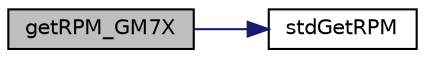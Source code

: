 digraph "getRPM_GM7X"
{
 // LATEX_PDF_SIZE
  edge [fontname="Helvetica",fontsize="10",labelfontname="Helvetica",labelfontsize="10"];
  node [fontname="Helvetica",fontsize="10",shape=record];
  rankdir="LR";
  Node56 [label="getRPM_GM7X",height=0.2,width=0.4,color="black", fillcolor="grey75", style="filled", fontcolor="black",tooltip=" "];
  Node56 -> Node57 [color="midnightblue",fontsize="10",style="solid",fontname="Helvetica"];
  Node57 [label="stdGetRPM",height=0.2,width=0.4,color="black", fillcolor="white", style="filled",URL="$decoders_8ino.html#a68415dc74fbfa8e4e43e4249cc988e81",tooltip=" "];
}
